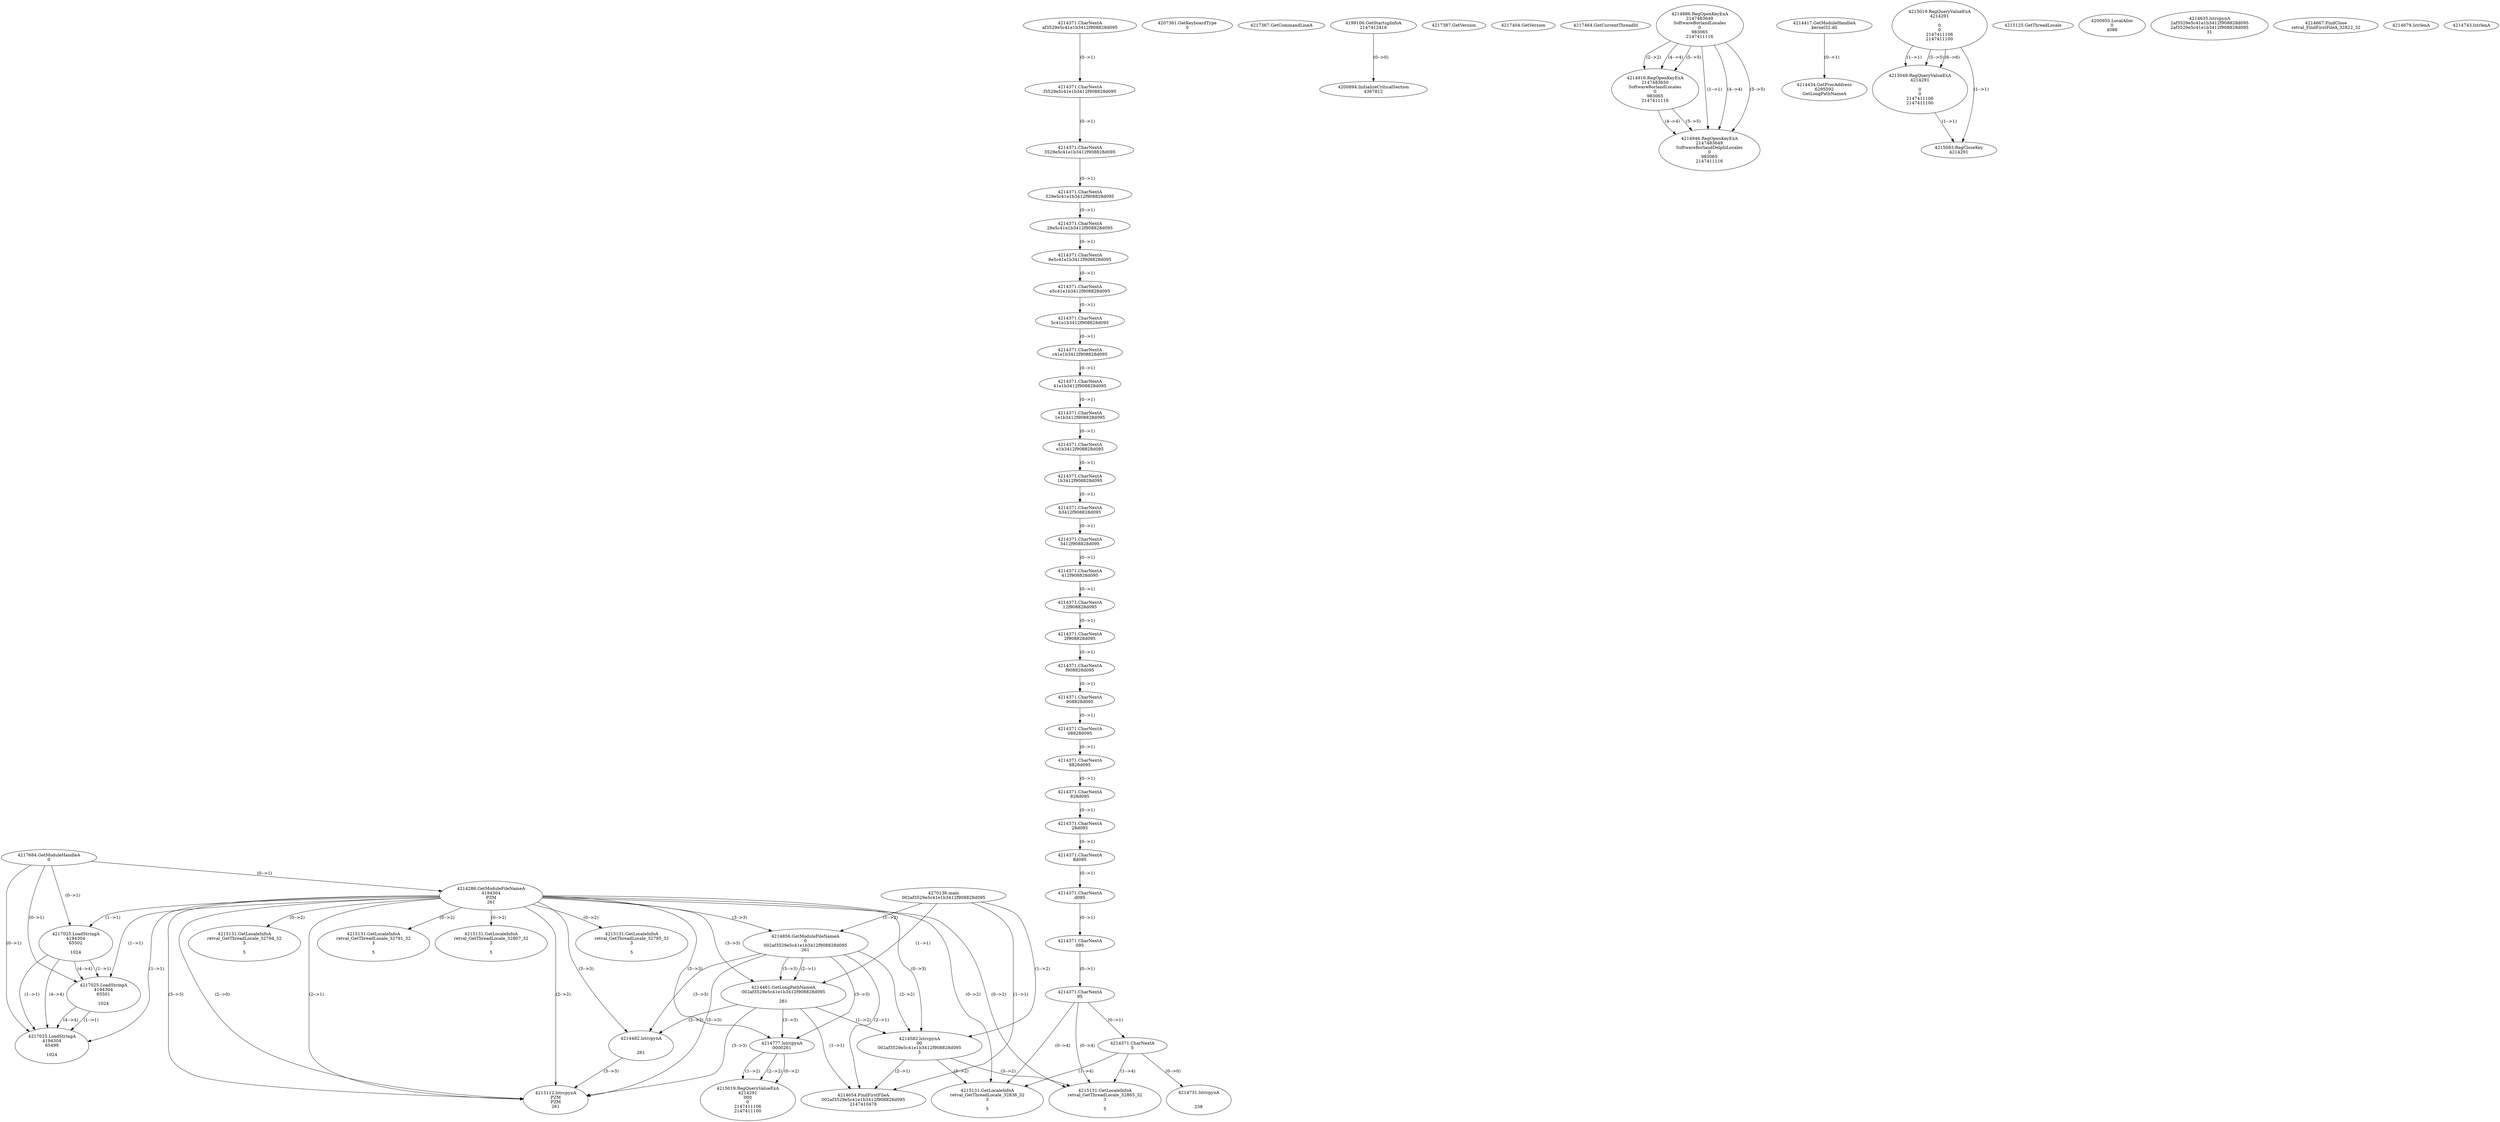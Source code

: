 // Global SCDG with merge call
digraph {
	0 [label="4270136.main
002af3529e5c41e1b3412f908828d095"]
	1 [label="4217684.GetModuleHandleA
0"]
	2 [label="4207361.GetKeyboardType
0"]
	3 [label="4217367.GetCommandLineA
"]
	4 [label="4199106.GetStartupInfoA
2147412416"]
	5 [label="4217387.GetVersion
"]
	6 [label="4217404.GetVersion
"]
	7 [label="4217464.GetCurrentThreadId
"]
	8 [label="4214286.GetModuleFileNameA
4194304
PZM
261"]
	1 -> 8 [label="(0-->1)"]
	9 [label="4214856.GetModuleFileNameA
0
002af3529e5c41e1b3412f908828d095
261"]
	0 -> 9 [label="(1-->2)"]
	8 -> 9 [label="(3-->3)"]
	10 [label="4214886.RegOpenKeyExA
2147483649
Software\Borland\Locales
0
983065
2147411116"]
	11 [label="4214916.RegOpenKeyExA
2147483650
Software\Borland\Locales
0
983065
2147411116"]
	10 -> 11 [label="(2-->2)"]
	10 -> 11 [label="(4-->4)"]
	10 -> 11 [label="(5-->5)"]
	12 [label="4214417.GetModuleHandleA
kernel32.dll"]
	13 [label="4214434.GetProcAddress
6295592
GetLongPathNameA"]
	12 -> 13 [label="(0-->1)"]
	14 [label="4214461.GetLongPathNameA
002af3529e5c41e1b3412f908828d095

261"]
	0 -> 14 [label="(1-->1)"]
	9 -> 14 [label="(2-->1)"]
	8 -> 14 [label="(3-->3)"]
	9 -> 14 [label="(3-->3)"]
	15 [label="4214482.lstrcpynA


261"]
	8 -> 15 [label="(3-->3)"]
	9 -> 15 [label="(3-->3)"]
	14 -> 15 [label="(3-->3)"]
	16 [label="4215019.RegQueryValueExA
4214291

0
0
2147411106
2147411100"]
	17 [label="4215049.RegQueryValueExA
4214291

0
0
2147411106
2147411100"]
	16 -> 17 [label="(1-->1)"]
	16 -> 17 [label="(5-->5)"]
	16 -> 17 [label="(6-->6)"]
	18 [label="4215083.RegCloseKey
4214291"]
	16 -> 18 [label="(1-->1)"]
	17 -> 18 [label="(1-->1)"]
	19 [label="4215112.lstrcpynA
PZM
PZM
261"]
	8 -> 19 [label="(2-->1)"]
	8 -> 19 [label="(2-->2)"]
	8 -> 19 [label="(3-->3)"]
	9 -> 19 [label="(3-->3)"]
	14 -> 19 [label="(3-->3)"]
	15 -> 19 [label="(3-->3)"]
	8 -> 19 [label="(2-->0)"]
	20 [label="4215125.GetThreadLocale
"]
	21 [label="4215131.GetLocaleInfoA
retval_GetThreadLocale_32795_32
3

5"]
	8 -> 21 [label="(0-->2)"]
	22 [label="4217025.LoadStringA
4194304
65502

1024"]
	1 -> 22 [label="(0-->1)"]
	8 -> 22 [label="(1-->1)"]
	23 [label="4217025.LoadStringA
4194304
65501

1024"]
	1 -> 23 [label="(0-->1)"]
	8 -> 23 [label="(1-->1)"]
	22 -> 23 [label="(1-->1)"]
	22 -> 23 [label="(4-->4)"]
	24 [label="4200894.InitializeCriticalSection
4367812"]
	4 -> 24 [label="(0-->0)"]
	25 [label="4200955.LocalAlloc
0
4088"]
	26 [label="4214582.lstrcpynA
00
002af3529e5c41e1b3412f908828d095
3"]
	0 -> 26 [label="(1-->2)"]
	9 -> 26 [label="(2-->2)"]
	14 -> 26 [label="(1-->2)"]
	8 -> 26 [label="(0-->3)"]
	27 [label="4214371.CharNextA
af3529e5c41e1b3412f908828d095"]
	28 [label="4214371.CharNextA
f3529e5c41e1b3412f908828d095"]
	27 -> 28 [label="(0-->1)"]
	29 [label="4214371.CharNextA
3529e5c41e1b3412f908828d095"]
	28 -> 29 [label="(0-->1)"]
	30 [label="4214371.CharNextA
529e5c41e1b3412f908828d095"]
	29 -> 30 [label="(0-->1)"]
	31 [label="4214371.CharNextA
29e5c41e1b3412f908828d095"]
	30 -> 31 [label="(0-->1)"]
	32 [label="4214371.CharNextA
9e5c41e1b3412f908828d095"]
	31 -> 32 [label="(0-->1)"]
	33 [label="4214371.CharNextA
e5c41e1b3412f908828d095"]
	32 -> 33 [label="(0-->1)"]
	34 [label="4214371.CharNextA
5c41e1b3412f908828d095"]
	33 -> 34 [label="(0-->1)"]
	35 [label="4214371.CharNextA
c41e1b3412f908828d095"]
	34 -> 35 [label="(0-->1)"]
	36 [label="4214371.CharNextA
41e1b3412f908828d095"]
	35 -> 36 [label="(0-->1)"]
	37 [label="4214371.CharNextA
1e1b3412f908828d095"]
	36 -> 37 [label="(0-->1)"]
	38 [label="4214371.CharNextA
e1b3412f908828d095"]
	37 -> 38 [label="(0-->1)"]
	39 [label="4214371.CharNextA
1b3412f908828d095"]
	38 -> 39 [label="(0-->1)"]
	40 [label="4214371.CharNextA
b3412f908828d095"]
	39 -> 40 [label="(0-->1)"]
	41 [label="4214371.CharNextA
3412f908828d095"]
	40 -> 41 [label="(0-->1)"]
	42 [label="4214371.CharNextA
412f908828d095"]
	41 -> 42 [label="(0-->1)"]
	43 [label="4214371.CharNextA
12f908828d095"]
	42 -> 43 [label="(0-->1)"]
	44 [label="4214371.CharNextA
2f908828d095"]
	43 -> 44 [label="(0-->1)"]
	45 [label="4214371.CharNextA
f908828d095"]
	44 -> 45 [label="(0-->1)"]
	46 [label="4214371.CharNextA
908828d095"]
	45 -> 46 [label="(0-->1)"]
	47 [label="4214371.CharNextA
08828d095"]
	46 -> 47 [label="(0-->1)"]
	48 [label="4214371.CharNextA
8828d095"]
	47 -> 48 [label="(0-->1)"]
	49 [label="4214371.CharNextA
828d095"]
	48 -> 49 [label="(0-->1)"]
	50 [label="4214371.CharNextA
28d095"]
	49 -> 50 [label="(0-->1)"]
	51 [label="4214371.CharNextA
8d095"]
	50 -> 51 [label="(0-->1)"]
	52 [label="4214371.CharNextA
d095"]
	51 -> 52 [label="(0-->1)"]
	53 [label="4214371.CharNextA
095"]
	52 -> 53 [label="(0-->1)"]
	54 [label="4214371.CharNextA
95"]
	53 -> 54 [label="(0-->1)"]
	55 [label="4214371.CharNextA
5"]
	54 -> 55 [label="(0-->1)"]
	56 [label="4214635.lstrcpynA
2af3529e5c41e1b3412f908828d095
2af3529e5c41e1b3412f908828d095
31"]
	57 [label="4214654.FindFirstFileA
002af3529e5c41e1b3412f908828d095
2147410478"]
	0 -> 57 [label="(1-->1)"]
	9 -> 57 [label="(2-->1)"]
	14 -> 57 [label="(1-->1)"]
	26 -> 57 [label="(2-->1)"]
	58 [label="4214667.FindClose
retval_FindFirstFileA_32822_32"]
	59 [label="4214679.lstrlenA
"]
	60 [label="4214731.lstrcpynA


258"]
	55 -> 60 [label="(0-->0)"]
	61 [label="4214743.lstrlenA
"]
	62 [label="4214777.lstrcpynA
00\
00\
261"]
	8 -> 62 [label="(3-->3)"]
	9 -> 62 [label="(3-->3)"]
	14 -> 62 [label="(3-->3)"]
	63 [label="4215019.RegQueryValueExA
4214291
00\
0
0
2147411106
2147411100"]
	62 -> 63 [label="(1-->2)"]
	62 -> 63 [label="(2-->2)"]
	62 -> 63 [label="(0-->2)"]
	64 [label="4215131.GetLocaleInfoA
retval_GetThreadLocale_32836_32
3

5"]
	8 -> 64 [label="(0-->2)"]
	26 -> 64 [label="(3-->2)"]
	54 -> 64 [label="(0-->4)"]
	55 -> 64 [label="(1-->4)"]
	65 [label="4217025.LoadStringA
4194304
65499

1024"]
	1 -> 65 [label="(0-->1)"]
	8 -> 65 [label="(1-->1)"]
	22 -> 65 [label="(1-->1)"]
	23 -> 65 [label="(1-->1)"]
	22 -> 65 [label="(4-->4)"]
	23 -> 65 [label="(4-->4)"]
	66 [label="4215131.GetLocaleInfoA
retval_GetThreadLocale_32865_32
3

5"]
	8 -> 66 [label="(0-->2)"]
	26 -> 66 [label="(3-->2)"]
	54 -> 66 [label="(0-->4)"]
	55 -> 66 [label="(1-->4)"]
	67 [label="4215131.GetLocaleInfoA
retval_GetThreadLocale_32794_32
3

5"]
	8 -> 67 [label="(0-->2)"]
	68 [label="4214946.RegOpenKeyExA
2147483649
Software\Borland\Delphi\Locales
0
983065
2147411116"]
	10 -> 68 [label="(1-->1)"]
	10 -> 68 [label="(4-->4)"]
	11 -> 68 [label="(4-->4)"]
	10 -> 68 [label="(5-->5)"]
	11 -> 68 [label="(5-->5)"]
	69 [label="4215131.GetLocaleInfoA
retval_GetThreadLocale_32791_32
3

5"]
	8 -> 69 [label="(0-->2)"]
	70 [label="4215131.GetLocaleInfoA
retval_GetThreadLocale_32807_32
3

5"]
	8 -> 70 [label="(0-->2)"]
}
